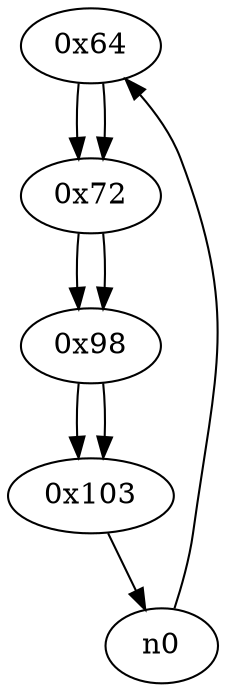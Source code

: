digraph G{
/* nodes */
  n1 [label="0x64"]
  n2 [label="0x72"]
  n3 [label="0x98"]
  n4 [label="0x103"]
/* edges */
n1 -> n2;
n0 -> n1;
n2 -> n3;
n1 -> n2;
n3 -> n4;
n2 -> n3;
n4 -> n0;
n3 -> n4;
}
